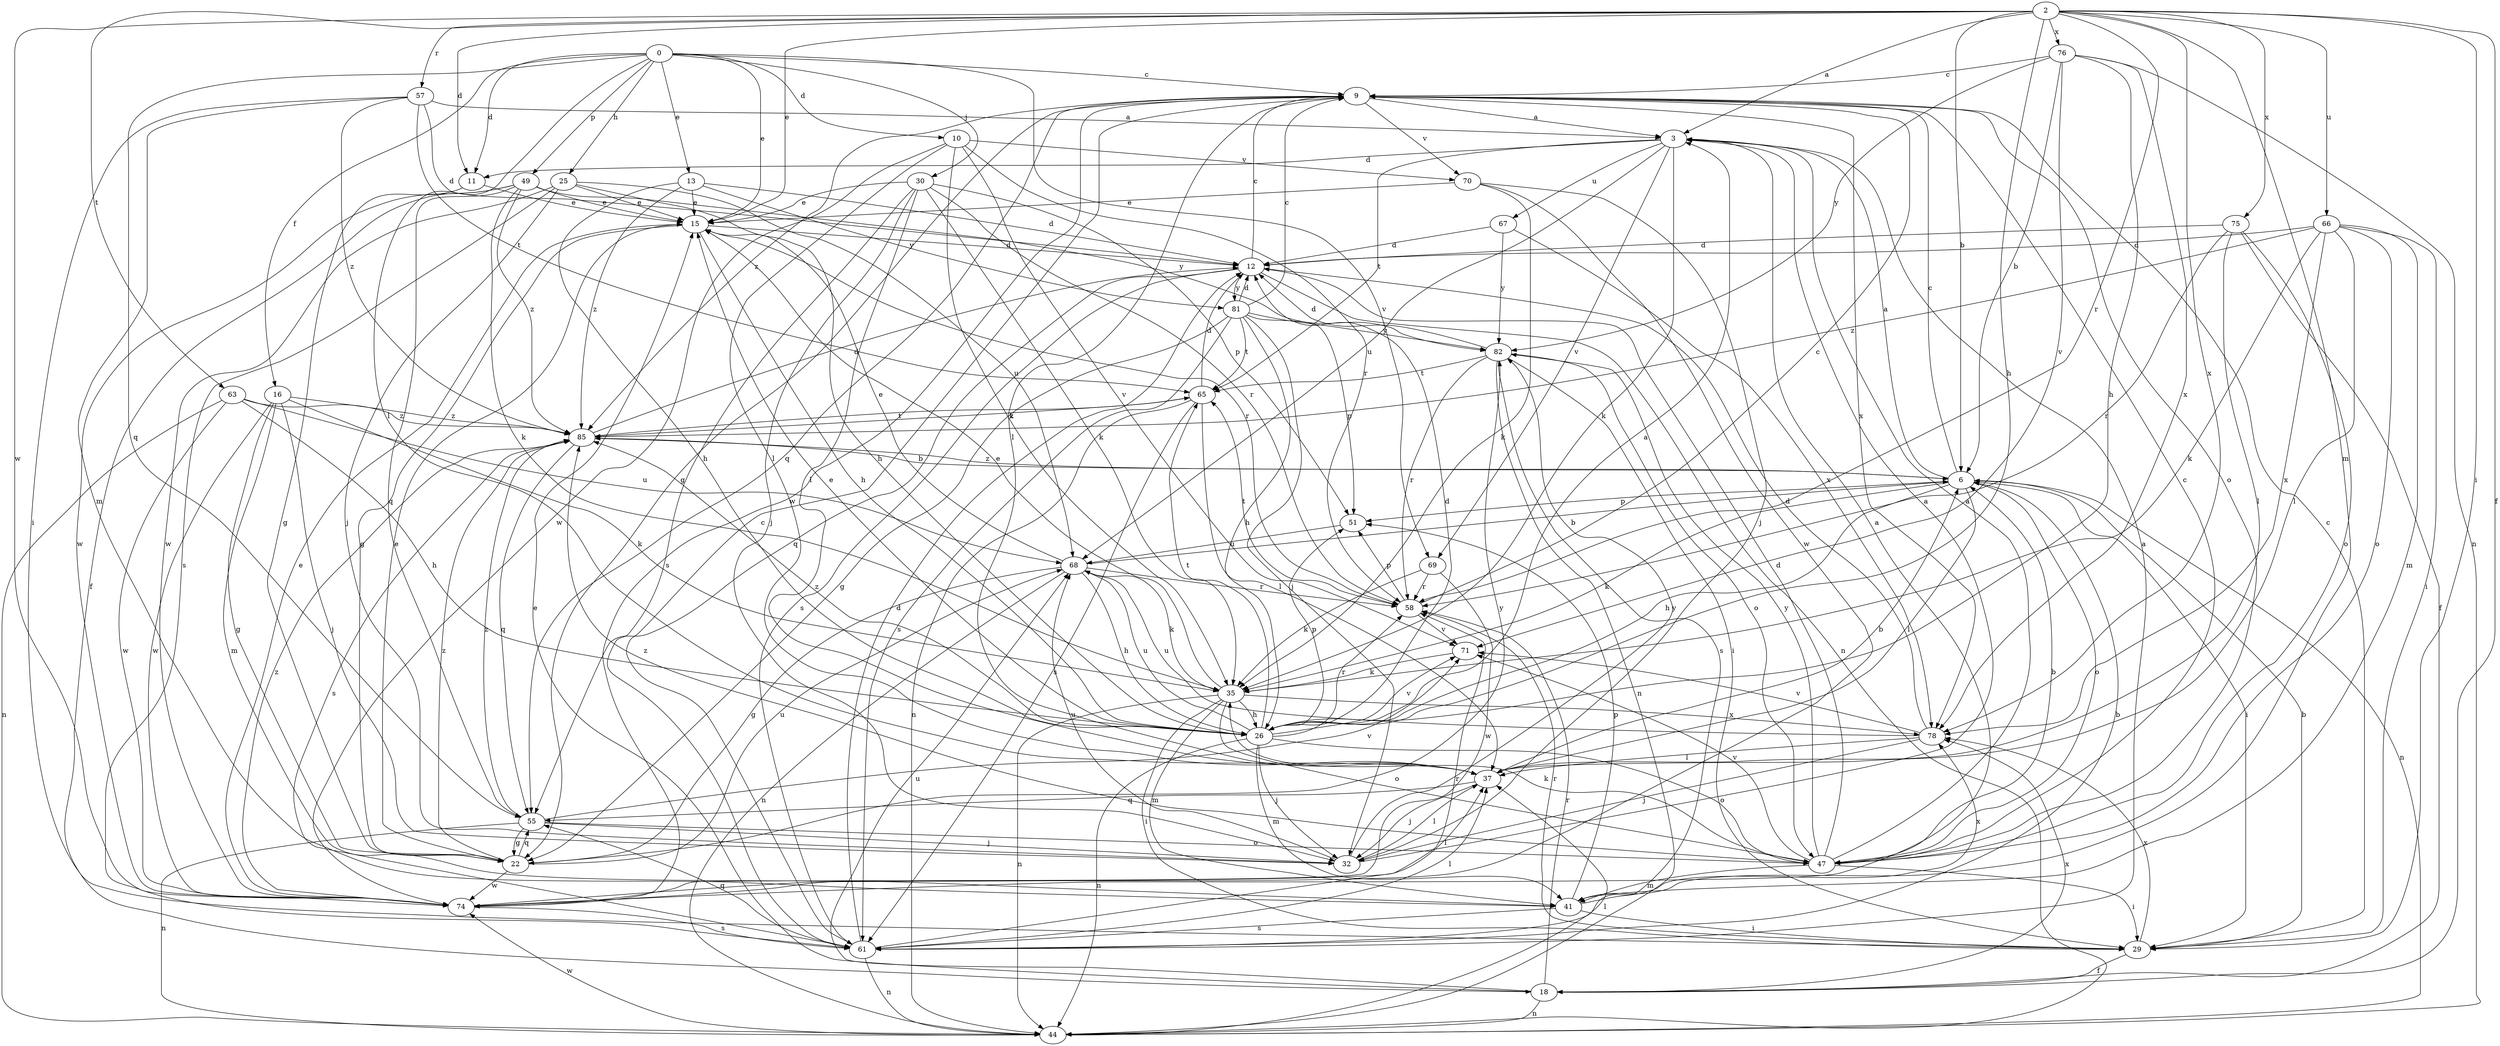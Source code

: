 strict digraph  {
0;
2;
3;
6;
9;
10;
11;
12;
13;
15;
16;
18;
22;
25;
26;
29;
30;
32;
35;
37;
41;
44;
47;
49;
51;
55;
57;
58;
61;
63;
65;
66;
67;
68;
69;
70;
71;
74;
75;
76;
78;
81;
82;
85;
0 -> 9  [label=c];
0 -> 10  [label=d];
0 -> 11  [label=d];
0 -> 13  [label=e];
0 -> 15  [label=e];
0 -> 16  [label=f];
0 -> 25  [label=h];
0 -> 30  [label=j];
0 -> 37  [label=l];
0 -> 49  [label=p];
0 -> 55  [label=q];
0 -> 69  [label=v];
2 -> 3  [label=a];
2 -> 6  [label=b];
2 -> 11  [label=d];
2 -> 15  [label=e];
2 -> 18  [label=f];
2 -> 26  [label=h];
2 -> 29  [label=i];
2 -> 41  [label=m];
2 -> 57  [label=r];
2 -> 58  [label=r];
2 -> 63  [label=t];
2 -> 66  [label=u];
2 -> 74  [label=w];
2 -> 75  [label=x];
2 -> 76  [label=x];
2 -> 78  [label=x];
3 -> 11  [label=d];
3 -> 35  [label=k];
3 -> 65  [label=t];
3 -> 67  [label=u];
3 -> 68  [label=u];
3 -> 69  [label=v];
6 -> 3  [label=a];
6 -> 9  [label=c];
6 -> 26  [label=h];
6 -> 29  [label=i];
6 -> 35  [label=k];
6 -> 37  [label=l];
6 -> 44  [label=n];
6 -> 47  [label=o];
6 -> 51  [label=p];
6 -> 85  [label=z];
9 -> 3  [label=a];
9 -> 22  [label=g];
9 -> 37  [label=l];
9 -> 47  [label=o];
9 -> 55  [label=q];
9 -> 70  [label=v];
9 -> 74  [label=w];
9 -> 78  [label=x];
9 -> 85  [label=z];
10 -> 35  [label=k];
10 -> 37  [label=l];
10 -> 58  [label=r];
10 -> 70  [label=v];
10 -> 71  [label=v];
10 -> 74  [label=w];
11 -> 15  [label=e];
11 -> 22  [label=g];
12 -> 9  [label=c];
12 -> 44  [label=n];
12 -> 55  [label=q];
12 -> 61  [label=s];
12 -> 81  [label=y];
13 -> 12  [label=d];
13 -> 15  [label=e];
13 -> 26  [label=h];
13 -> 81  [label=y];
13 -> 85  [label=z];
15 -> 12  [label=d];
15 -> 22  [label=g];
15 -> 26  [label=h];
15 -> 58  [label=r];
16 -> 22  [label=g];
16 -> 32  [label=j];
16 -> 35  [label=k];
16 -> 41  [label=m];
16 -> 74  [label=w];
16 -> 85  [label=z];
18 -> 15  [label=e];
18 -> 44  [label=n];
18 -> 58  [label=r];
18 -> 68  [label=u];
18 -> 78  [label=x];
22 -> 15  [label=e];
22 -> 55  [label=q];
22 -> 68  [label=u];
22 -> 74  [label=w];
22 -> 82  [label=y];
22 -> 85  [label=z];
25 -> 15  [label=e];
25 -> 26  [label=h];
25 -> 32  [label=j];
25 -> 61  [label=s];
25 -> 68  [label=u];
25 -> 74  [label=w];
26 -> 3  [label=a];
26 -> 12  [label=d];
26 -> 15  [label=e];
26 -> 32  [label=j];
26 -> 41  [label=m];
26 -> 44  [label=n];
26 -> 47  [label=o];
26 -> 51  [label=p];
26 -> 58  [label=r];
26 -> 65  [label=t];
26 -> 68  [label=u];
26 -> 71  [label=v];
26 -> 85  [label=z];
29 -> 6  [label=b];
29 -> 9  [label=c];
29 -> 18  [label=f];
29 -> 58  [label=r];
29 -> 78  [label=x];
30 -> 15  [label=e];
30 -> 32  [label=j];
30 -> 35  [label=k];
30 -> 37  [label=l];
30 -> 51  [label=p];
30 -> 58  [label=r];
30 -> 61  [label=s];
32 -> 3  [label=a];
32 -> 37  [label=l];
32 -> 68  [label=u];
32 -> 82  [label=y];
35 -> 15  [label=e];
35 -> 26  [label=h];
35 -> 29  [label=i];
35 -> 41  [label=m];
35 -> 44  [label=n];
35 -> 47  [label=o];
35 -> 78  [label=x];
37 -> 6  [label=b];
37 -> 32  [label=j];
37 -> 55  [label=q];
41 -> 29  [label=i];
41 -> 51  [label=p];
41 -> 61  [label=s];
41 -> 78  [label=x];
44 -> 37  [label=l];
44 -> 74  [label=w];
47 -> 3  [label=a];
47 -> 6  [label=b];
47 -> 9  [label=c];
47 -> 12  [label=d];
47 -> 29  [label=i];
47 -> 35  [label=k];
47 -> 41  [label=m];
47 -> 71  [label=v];
47 -> 82  [label=y];
47 -> 85  [label=z];
49 -> 15  [label=e];
49 -> 18  [label=f];
49 -> 35  [label=k];
49 -> 55  [label=q];
49 -> 74  [label=w];
49 -> 82  [label=y];
49 -> 85  [label=z];
51 -> 68  [label=u];
55 -> 22  [label=g];
55 -> 32  [label=j];
55 -> 44  [label=n];
55 -> 47  [label=o];
55 -> 71  [label=v];
55 -> 85  [label=z];
57 -> 3  [label=a];
57 -> 12  [label=d];
57 -> 29  [label=i];
57 -> 41  [label=m];
57 -> 65  [label=t];
57 -> 85  [label=z];
58 -> 9  [label=c];
58 -> 51  [label=p];
58 -> 65  [label=t];
58 -> 71  [label=v];
61 -> 3  [label=a];
61 -> 6  [label=b];
61 -> 9  [label=c];
61 -> 12  [label=d];
61 -> 37  [label=l];
61 -> 44  [label=n];
61 -> 55  [label=q];
61 -> 58  [label=r];
63 -> 26  [label=h];
63 -> 44  [label=n];
63 -> 68  [label=u];
63 -> 74  [label=w];
63 -> 85  [label=z];
65 -> 12  [label=d];
65 -> 37  [label=l];
65 -> 44  [label=n];
65 -> 61  [label=s];
65 -> 85  [label=z];
66 -> 12  [label=d];
66 -> 29  [label=i];
66 -> 35  [label=k];
66 -> 37  [label=l];
66 -> 41  [label=m];
66 -> 47  [label=o];
66 -> 78  [label=x];
66 -> 85  [label=z];
67 -> 12  [label=d];
67 -> 78  [label=x];
67 -> 82  [label=y];
68 -> 6  [label=b];
68 -> 15  [label=e];
68 -> 22  [label=g];
68 -> 26  [label=h];
68 -> 35  [label=k];
68 -> 44  [label=n];
68 -> 58  [label=r];
69 -> 35  [label=k];
69 -> 58  [label=r];
69 -> 74  [label=w];
70 -> 15  [label=e];
70 -> 32  [label=j];
70 -> 35  [label=k];
70 -> 74  [label=w];
71 -> 35  [label=k];
74 -> 3  [label=a];
74 -> 15  [label=e];
74 -> 37  [label=l];
74 -> 61  [label=s];
74 -> 85  [label=z];
75 -> 12  [label=d];
75 -> 18  [label=f];
75 -> 37  [label=l];
75 -> 47  [label=o];
75 -> 58  [label=r];
76 -> 6  [label=b];
76 -> 9  [label=c];
76 -> 26  [label=h];
76 -> 44  [label=n];
76 -> 71  [label=v];
76 -> 78  [label=x];
76 -> 82  [label=y];
78 -> 12  [label=d];
78 -> 32  [label=j];
78 -> 37  [label=l];
78 -> 68  [label=u];
78 -> 71  [label=v];
81 -> 9  [label=c];
81 -> 12  [label=d];
81 -> 22  [label=g];
81 -> 26  [label=h];
81 -> 32  [label=j];
81 -> 51  [label=p];
81 -> 61  [label=s];
81 -> 65  [label=t];
81 -> 82  [label=y];
82 -> 12  [label=d];
82 -> 29  [label=i];
82 -> 44  [label=n];
82 -> 47  [label=o];
82 -> 58  [label=r];
82 -> 61  [label=s];
82 -> 65  [label=t];
85 -> 6  [label=b];
85 -> 12  [label=d];
85 -> 55  [label=q];
85 -> 61  [label=s];
85 -> 65  [label=t];
}
